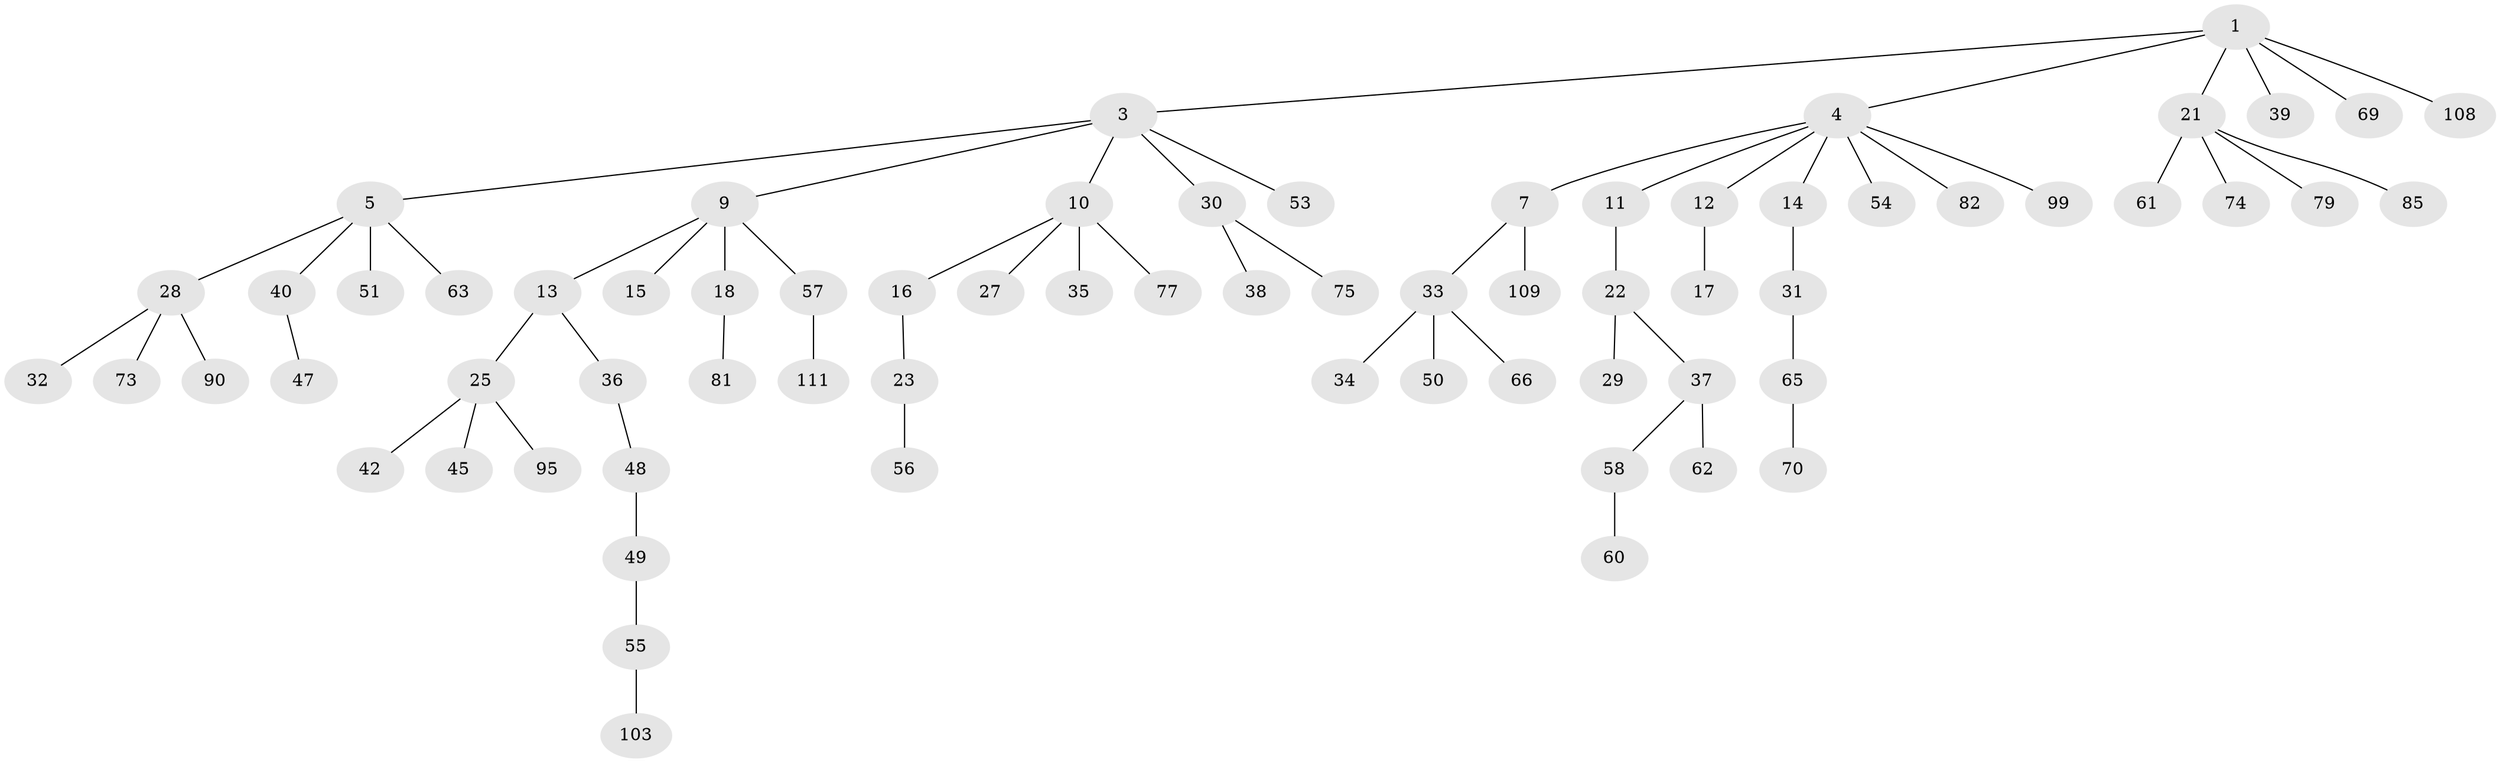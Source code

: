 // original degree distribution, {4: 0.06956521739130435, 6: 0.008695652173913044, 5: 0.06086956521739131, 3: 0.10434782608695652, 2: 0.22608695652173913, 1: 0.5217391304347826, 7: 0.008695652173913044}
// Generated by graph-tools (version 1.1) at 2025/19/03/04/25 18:19:15]
// undirected, 69 vertices, 68 edges
graph export_dot {
graph [start="1"]
  node [color=gray90,style=filled];
  1 [super="+2"];
  3 [super="+8+44"];
  4 [super="+46+6"];
  5;
  7;
  9;
  10 [super="+19"];
  11;
  12;
  13 [super="+24"];
  14 [super="+20+112"];
  15;
  16;
  17;
  18;
  21;
  22;
  23 [super="+26"];
  25 [super="+64"];
  27;
  28;
  29;
  30 [super="+71+104"];
  31;
  32;
  33 [super="+41+76+107+52+43"];
  34;
  35;
  36;
  37;
  38;
  39 [super="+89"];
  40 [super="+59+101+84"];
  42 [super="+92+68"];
  45 [super="+78+67"];
  47;
  48 [super="+93"];
  49;
  50;
  51;
  53;
  54;
  55;
  56;
  57;
  58;
  60 [super="+102+86"];
  61;
  62 [super="+72"];
  63 [super="+100+80"];
  65;
  66 [super="+113"];
  69;
  70 [super="+91"];
  73;
  74;
  75;
  77;
  79 [super="+96"];
  81;
  82;
  85;
  90;
  95 [super="+115"];
  99;
  103;
  108;
  109;
  111;
  1 -- 21;
  1 -- 69;
  1 -- 108;
  1 -- 3;
  1 -- 4;
  1 -- 39;
  3 -- 5;
  3 -- 10;
  3 -- 53;
  3 -- 9;
  3 -- 30;
  4 -- 12;
  4 -- 14;
  4 -- 82;
  4 -- 99;
  4 -- 54;
  4 -- 7;
  4 -- 11;
  5 -- 28;
  5 -- 40;
  5 -- 51;
  5 -- 63;
  7 -- 33;
  7 -- 109;
  9 -- 13;
  9 -- 15;
  9 -- 18;
  9 -- 57;
  10 -- 16;
  10 -- 77;
  10 -- 27;
  10 -- 35;
  11 -- 22;
  12 -- 17;
  13 -- 25;
  13 -- 36;
  14 -- 31;
  16 -- 23;
  18 -- 81;
  21 -- 61;
  21 -- 74;
  21 -- 79;
  21 -- 85;
  22 -- 29;
  22 -- 37;
  23 -- 56;
  25 -- 42;
  25 -- 45;
  25 -- 95;
  28 -- 32;
  28 -- 73;
  28 -- 90;
  30 -- 38;
  30 -- 75;
  31 -- 65;
  33 -- 34;
  33 -- 50;
  33 -- 66;
  36 -- 48;
  37 -- 58;
  37 -- 62;
  40 -- 47;
  48 -- 49;
  49 -- 55;
  55 -- 103;
  57 -- 111;
  58 -- 60;
  65 -- 70;
}
